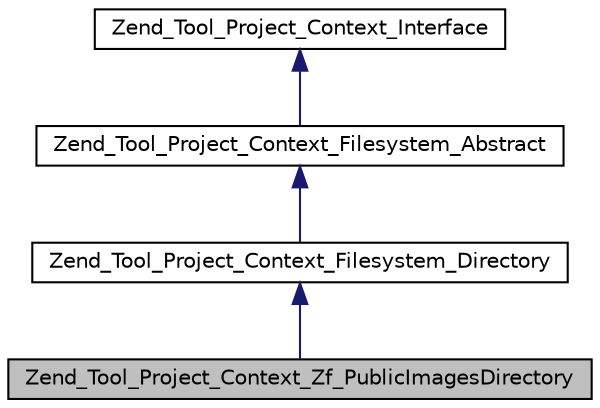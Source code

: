 digraph G
{
  edge [fontname="Helvetica",fontsize="10",labelfontname="Helvetica",labelfontsize="10"];
  node [fontname="Helvetica",fontsize="10",shape=record];
  Node1 [label="Zend_Tool_Project_Context_Zf_PublicImagesDirectory",height=0.2,width=0.4,color="black", fillcolor="grey75", style="filled" fontcolor="black"];
  Node2 -> Node1 [dir="back",color="midnightblue",fontsize="10",style="solid",fontname="Helvetica"];
  Node2 [label="Zend_Tool_Project_Context_Filesystem_Directory",height=0.2,width=0.4,color="black", fillcolor="white", style="filled",URL="$class_zend___tool___project___context___filesystem___directory.html"];
  Node3 -> Node2 [dir="back",color="midnightblue",fontsize="10",style="solid",fontname="Helvetica"];
  Node3 [label="Zend_Tool_Project_Context_Filesystem_Abstract",height=0.2,width=0.4,color="black", fillcolor="white", style="filled",URL="$class_zend___tool___project___context___filesystem___abstract.html"];
  Node4 -> Node3 [dir="back",color="midnightblue",fontsize="10",style="solid",fontname="Helvetica"];
  Node4 [label="Zend_Tool_Project_Context_Interface",height=0.2,width=0.4,color="black", fillcolor="white", style="filled",URL="$interface_zend___tool___project___context___interface.html"];
}
